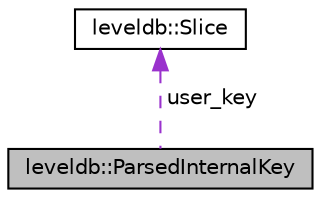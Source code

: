 digraph "leveldb::ParsedInternalKey"
{
  edge [fontname="Helvetica",fontsize="10",labelfontname="Helvetica",labelfontsize="10"];
  node [fontname="Helvetica",fontsize="10",shape=record];
  Node1 [label="leveldb::ParsedInternalKey",height=0.2,width=0.4,color="black", fillcolor="grey75", style="filled" fontcolor="black"];
  Node2 -> Node1 [dir="back",color="darkorchid3",fontsize="10",style="dashed",label=" user_key" ,fontname="Helvetica"];
  Node2 [label="leveldb::Slice",height=0.2,width=0.4,color="black", fillcolor="white", style="filled",URL="$classleveldb_1_1_slice.html"];
}
